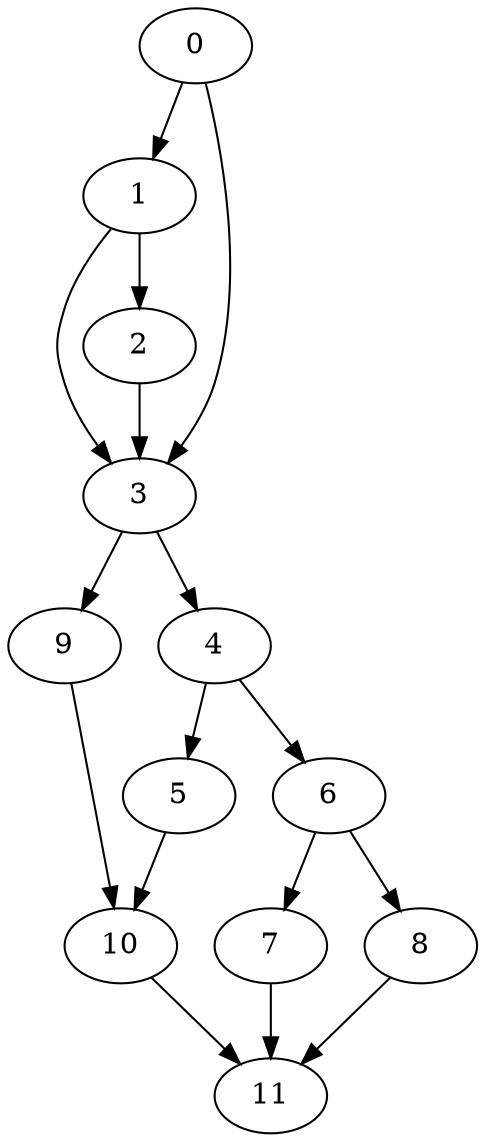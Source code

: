 digraph {
	0
	1
	2
	3
	4
	5
	6
	7
	8
	9
	10
	11
	3 -> 9
	0 -> 1
	1 -> 2
	0 -> 3
	1 -> 3
	2 -> 3
	3 -> 4
	4 -> 6
	6 -> 8
	4 -> 5
	6 -> 7
	5 -> 10
	9 -> 10
	7 -> 11
	8 -> 11
	10 -> 11
}
